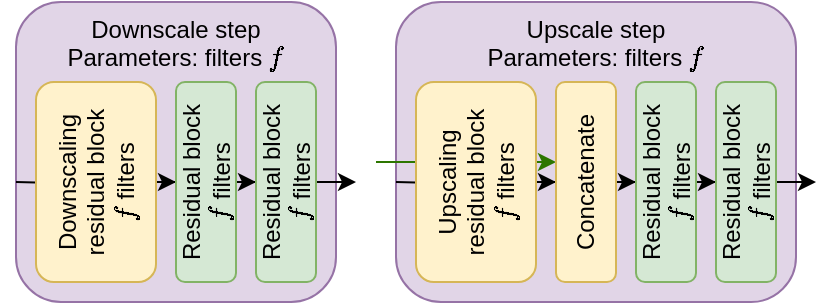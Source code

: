 <mxfile version="21.2.1" type="device">
  <diagram name="Page-1" id="l4fz022ujwAryqne1b17">
    <mxGraphModel dx="255" dy="274" grid="1" gridSize="10" guides="1" tooltips="1" connect="1" arrows="1" fold="1" page="1" pageScale="1" pageWidth="3300" pageHeight="4681" math="0" shadow="0">
      <root>
        <mxCell id="0" />
        <mxCell id="1" parent="0" />
        <mxCell id="uniE95keQ5X73r_aGtMK-1" value="Downscale step&lt;br&gt;Parameters: filters \(f\)" style="rounded=1;whiteSpace=wrap;html=1;verticalAlign=top;fillColor=#e1d5e7;strokeColor=#9673a6;" vertex="1" parent="1">
          <mxGeometry x="250" y="20" width="160" height="150" as="geometry" />
        </mxCell>
        <mxCell id="uniE95keQ5X73r_aGtMK-2" style="edgeStyle=orthogonalEdgeStyle;rounded=0;orthogonalLoop=1;jettySize=auto;html=1;" edge="1" parent="1" source="uniE95keQ5X73r_aGtMK-4" target="uniE95keQ5X73r_aGtMK-6">
          <mxGeometry relative="1" as="geometry" />
        </mxCell>
        <mxCell id="uniE95keQ5X73r_aGtMK-3" style="edgeStyle=orthogonalEdgeStyle;rounded=0;orthogonalLoop=1;jettySize=auto;html=1;" edge="1" parent="1" target="uniE95keQ5X73r_aGtMK-4">
          <mxGeometry relative="1" as="geometry">
            <mxPoint x="250" y="110" as="sourcePoint" />
          </mxGeometry>
        </mxCell>
        <mxCell id="uniE95keQ5X73r_aGtMK-4" value="Downscaling residual block&lt;br&gt;\(f\)&amp;nbsp;filters" style="rounded=1;whiteSpace=wrap;html=1;horizontal=0;fillColor=#fff2cc;strokeColor=#d6b656;" vertex="1" parent="1">
          <mxGeometry x="260" y="60" width="60" height="100" as="geometry" />
        </mxCell>
        <mxCell id="uniE95keQ5X73r_aGtMK-5" style="edgeStyle=orthogonalEdgeStyle;rounded=0;orthogonalLoop=1;jettySize=auto;html=1;" edge="1" parent="1" source="uniE95keQ5X73r_aGtMK-6" target="uniE95keQ5X73r_aGtMK-8">
          <mxGeometry relative="1" as="geometry" />
        </mxCell>
        <mxCell id="uniE95keQ5X73r_aGtMK-6" value="Residual block&lt;br&gt;\(f\) filters" style="rounded=1;whiteSpace=wrap;html=1;horizontal=0;fillColor=#d5e8d4;strokeColor=#82b366;" vertex="1" parent="1">
          <mxGeometry x="330" y="60" width="30" height="100" as="geometry" />
        </mxCell>
        <mxCell id="uniE95keQ5X73r_aGtMK-7" style="edgeStyle=orthogonalEdgeStyle;rounded=0;orthogonalLoop=1;jettySize=auto;html=1;" edge="1" parent="1" source="uniE95keQ5X73r_aGtMK-8">
          <mxGeometry relative="1" as="geometry">
            <mxPoint x="420" y="110" as="targetPoint" />
          </mxGeometry>
        </mxCell>
        <mxCell id="uniE95keQ5X73r_aGtMK-8" value="Residual block&lt;br&gt;\(f\) filters" style="rounded=1;whiteSpace=wrap;html=1;horizontal=0;fillColor=#d5e8d4;strokeColor=#82b366;" vertex="1" parent="1">
          <mxGeometry x="370" y="60" width="30" height="100" as="geometry" />
        </mxCell>
        <mxCell id="uniE95keQ5X73r_aGtMK-9" value="Upscale step&lt;br&gt;Parameters: filters \(f\)" style="rounded=1;whiteSpace=wrap;html=1;verticalAlign=top;fillColor=#e1d5e7;strokeColor=#9673a6;" vertex="1" parent="1">
          <mxGeometry x="440" y="20" width="200" height="150" as="geometry" />
        </mxCell>
        <mxCell id="uniE95keQ5X73r_aGtMK-10" style="edgeStyle=orthogonalEdgeStyle;rounded=0;orthogonalLoop=1;jettySize=auto;html=1;" edge="1" parent="1" source="uniE95keQ5X73r_aGtMK-13" target="uniE95keQ5X73r_aGtMK-15">
          <mxGeometry relative="1" as="geometry" />
        </mxCell>
        <mxCell id="uniE95keQ5X73r_aGtMK-11" style="edgeStyle=orthogonalEdgeStyle;rounded=0;orthogonalLoop=1;jettySize=auto;html=1;" edge="1" parent="1" target="uniE95keQ5X73r_aGtMK-13">
          <mxGeometry relative="1" as="geometry">
            <mxPoint x="440" y="110" as="sourcePoint" />
          </mxGeometry>
        </mxCell>
        <mxCell id="uniE95keQ5X73r_aGtMK-12" value="" style="endArrow=classic;html=1;rounded=0;entryX=0;entryY=0.4;entryDx=0;entryDy=0;entryPerimeter=0;fillColor=#60a917;strokeColor=#2D7600;" edge="1" parent="1" target="uniE95keQ5X73r_aGtMK-15">
          <mxGeometry width="50" height="50" relative="1" as="geometry">
            <mxPoint x="430" y="100" as="sourcePoint" />
            <mxPoint x="480" y="50" as="targetPoint" />
          </mxGeometry>
        </mxCell>
        <mxCell id="uniE95keQ5X73r_aGtMK-13" value="Upscaling residual block&lt;br&gt;\(f\)&amp;nbsp;filters" style="rounded=1;whiteSpace=wrap;html=1;horizontal=0;fillColor=#fff2cc;strokeColor=#d6b656;" vertex="1" parent="1">
          <mxGeometry x="450" y="60" width="60" height="100" as="geometry" />
        </mxCell>
        <mxCell id="uniE95keQ5X73r_aGtMK-14" style="edgeStyle=orthogonalEdgeStyle;rounded=0;orthogonalLoop=1;jettySize=auto;html=1;" edge="1" parent="1" source="uniE95keQ5X73r_aGtMK-15" target="uniE95keQ5X73r_aGtMK-17">
          <mxGeometry relative="1" as="geometry" />
        </mxCell>
        <mxCell id="uniE95keQ5X73r_aGtMK-15" value="Concatenate" style="rounded=1;whiteSpace=wrap;html=1;horizontal=0;fillColor=#fff2cc;strokeColor=#d6b656;" vertex="1" parent="1">
          <mxGeometry x="520" y="60" width="30" height="100" as="geometry" />
        </mxCell>
        <mxCell id="uniE95keQ5X73r_aGtMK-16" style="edgeStyle=orthogonalEdgeStyle;rounded=0;orthogonalLoop=1;jettySize=auto;html=1;" edge="1" parent="1" source="uniE95keQ5X73r_aGtMK-17" target="uniE95keQ5X73r_aGtMK-19">
          <mxGeometry relative="1" as="geometry" />
        </mxCell>
        <mxCell id="uniE95keQ5X73r_aGtMK-17" value="Residual block&lt;br&gt;\(f\) filters" style="rounded=1;whiteSpace=wrap;html=1;horizontal=0;fillColor=#d5e8d4;strokeColor=#82b366;" vertex="1" parent="1">
          <mxGeometry x="560" y="60" width="30" height="100" as="geometry" />
        </mxCell>
        <mxCell id="uniE95keQ5X73r_aGtMK-18" style="edgeStyle=orthogonalEdgeStyle;rounded=0;orthogonalLoop=1;jettySize=auto;html=1;" edge="1" parent="1" source="uniE95keQ5X73r_aGtMK-19">
          <mxGeometry relative="1" as="geometry">
            <mxPoint x="650" y="110" as="targetPoint" />
          </mxGeometry>
        </mxCell>
        <mxCell id="uniE95keQ5X73r_aGtMK-19" value="Residual block&lt;br&gt;\(f\) filters" style="rounded=1;whiteSpace=wrap;html=1;horizontal=0;fillColor=#d5e8d4;strokeColor=#82b366;" vertex="1" parent="1">
          <mxGeometry x="600" y="60" width="30" height="100" as="geometry" />
        </mxCell>
      </root>
    </mxGraphModel>
  </diagram>
</mxfile>
